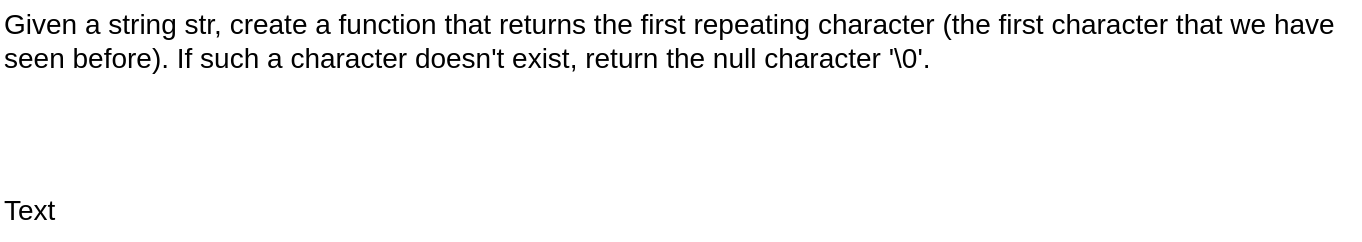 <mxfile version="28.1.2">
  <diagram name="Page-1" id="4rmJmWJ1z9ZKxE6TSI1t">
    <mxGraphModel dx="914" dy="536" grid="1" gridSize="10" guides="1" tooltips="1" connect="1" arrows="1" fold="1" page="1" pageScale="1" pageWidth="850" pageHeight="1100" math="0" shadow="0">
      <root>
        <mxCell id="0" />
        <mxCell id="1" parent="0" />
        <mxCell id="ZMUBihReWyr_sTy7ZRpu-1" value="Given a string str, create a function that returns the first repeating character (the first character that we have seen before). If such a character doesn&#39;t exist, return the null character &#39;\0&#39;." style="text;html=1;align=left;verticalAlign=middle;whiteSpace=wrap;rounded=0;fontSize=14;" vertex="1" parent="1">
          <mxGeometry x="80" y="80" width="680" height="40" as="geometry" />
        </mxCell>
        <mxCell id="ZMUBihReWyr_sTy7ZRpu-2" value="Text" style="text;html=1;align=left;verticalAlign=middle;whiteSpace=wrap;rounded=0;fontSize=14;" vertex="1" parent="1">
          <mxGeometry x="80" y="170" width="680" height="30" as="geometry" />
        </mxCell>
      </root>
    </mxGraphModel>
  </diagram>
</mxfile>
